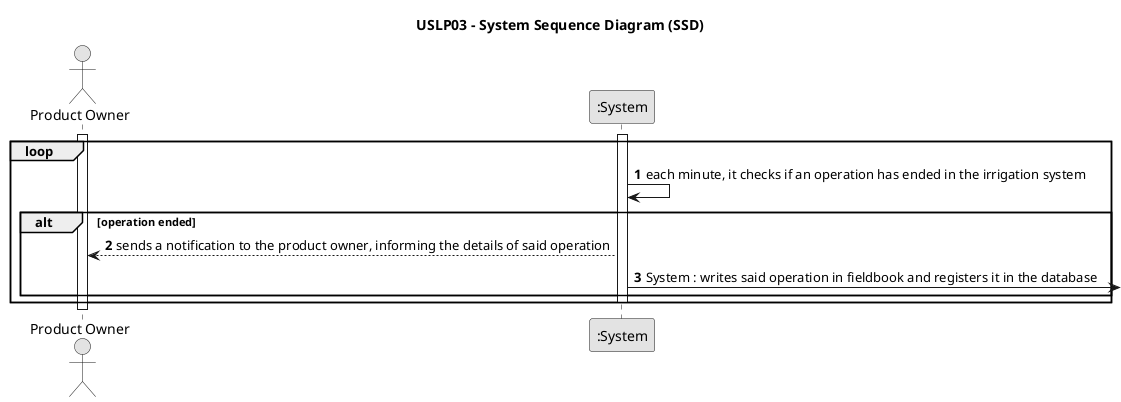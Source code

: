 @startuml
skinparam monochrome true
skinparam packageStyle rectangle
skinparam shadowing false

title USLP03 - System Sequence Diagram (SSD)

autonumber

actor "Product Owner" as ProductOwner
participant ":System" as System

activate ProductOwner

    loop
        activate System
            System -> System: each minute, it checks if an operation has ended in the irrigation system

        alt operation ended
            System --> ProductOwner: sends a notification to the product owner, informing the details of said operation

            System -> : System : writes said operation in fieldbook and registers it in the database
        end

        deactivate System
    end

deactivate ProductOwner

@enduml